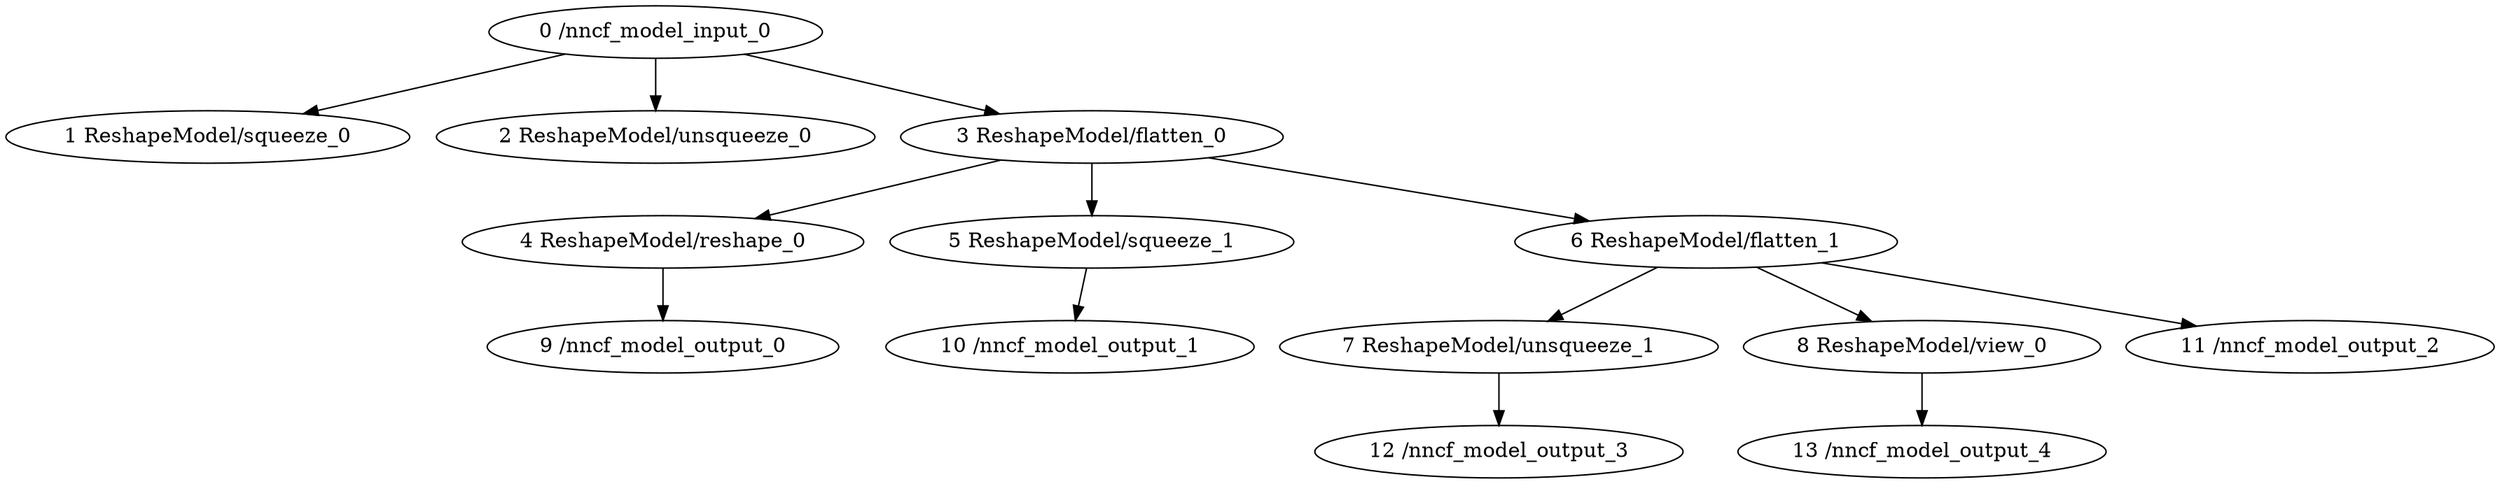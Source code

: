 strict digraph  {
"0 /nncf_model_input_0" [id=0, type=nncf_model_input];
"1 ReshapeModel/squeeze_0" [id=1, type=squeeze];
"2 ReshapeModel/unsqueeze_0" [id=2, type=unsqueeze];
"3 ReshapeModel/flatten_0" [id=3, type=flatten];
"4 ReshapeModel/reshape_0" [id=4, type=reshape];
"5 ReshapeModel/squeeze_1" [id=5, type=squeeze];
"6 ReshapeModel/flatten_1" [id=6, type=flatten];
"7 ReshapeModel/unsqueeze_1" [id=7, type=unsqueeze];
"8 ReshapeModel/view_0" [id=8, type=view];
"9 /nncf_model_output_0" [id=9, type=nncf_model_output];
"10 /nncf_model_output_1" [id=10, type=nncf_model_output];
"11 /nncf_model_output_2" [id=11, type=nncf_model_output];
"12 /nncf_model_output_3" [id=12, type=nncf_model_output];
"13 /nncf_model_output_4" [id=13, type=nncf_model_output];
"0 /nncf_model_input_0" -> "1 ReshapeModel/squeeze_0";
"0 /nncf_model_input_0" -> "2 ReshapeModel/unsqueeze_0";
"0 /nncf_model_input_0" -> "3 ReshapeModel/flatten_0";
"3 ReshapeModel/flatten_0" -> "4 ReshapeModel/reshape_0";
"3 ReshapeModel/flatten_0" -> "5 ReshapeModel/squeeze_1";
"3 ReshapeModel/flatten_0" -> "6 ReshapeModel/flatten_1";
"4 ReshapeModel/reshape_0" -> "9 /nncf_model_output_0";
"6 ReshapeModel/flatten_1" -> "7 ReshapeModel/unsqueeze_1";
"6 ReshapeModel/flatten_1" -> "8 ReshapeModel/view_0";
"5 ReshapeModel/squeeze_1" -> "10 /nncf_model_output_1";
"6 ReshapeModel/flatten_1" -> "11 /nncf_model_output_2";
"7 ReshapeModel/unsqueeze_1" -> "12 /nncf_model_output_3";
"8 ReshapeModel/view_0" -> "13 /nncf_model_output_4";
}
